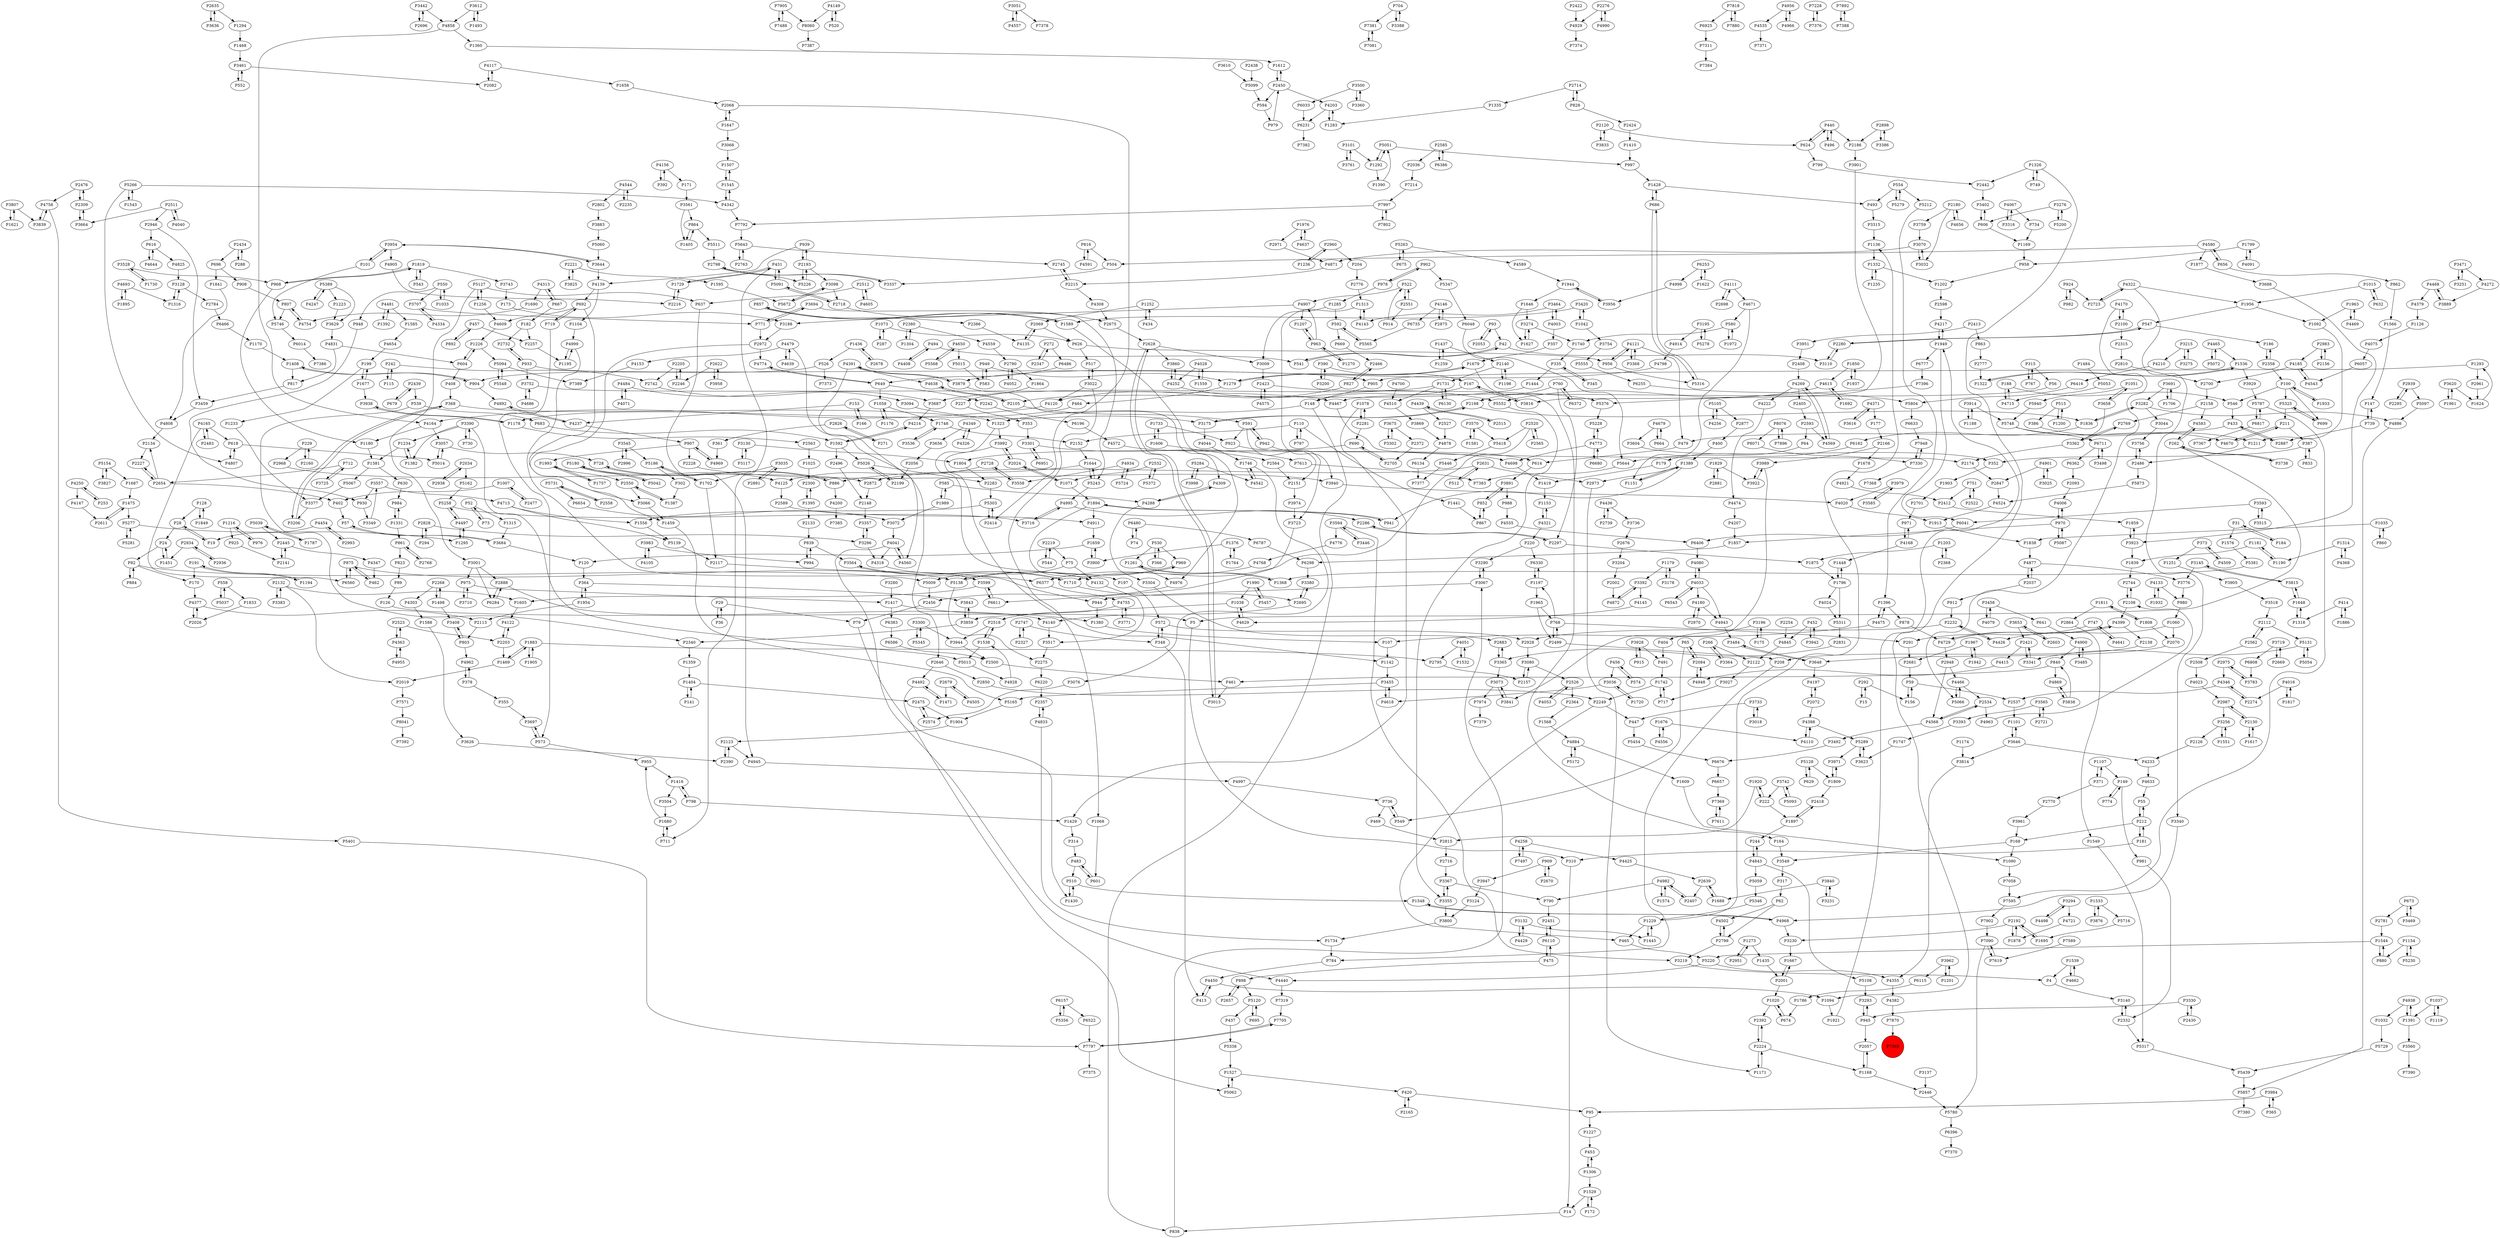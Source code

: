 digraph {
	P1428 -> P493
	P1498 -> P3408
	P807 -> P4754
	P2442 -> P3402
	P28 -> P19
	P4877 -> P2037
	P886 -> P4200
	P2072 -> P4197
	P2358 -> P100
	P1687 -> P1475
	P4962 -> P378
	P3761 -> P3101
	P1007 -> P2477
	P3196 -> P404
	P4143 -> P1313
	P3992 -> P2024
	P2961 -> P1624
	P1559 -> P4028
	P504 -> P3337
	P89 -> P126
	P4466 -> P5066
	P5568 -> P4650
	P3175 -> P2198
	P1007 -> P402
	P839 -> P994
	P4168 -> P971
	P1376 -> P1764
	P2523 -> P2203
	P4033 -> P4180
	P4197 -> P2072
	P2002 -> P4872
	P1252 -> P434
	P14 -> P838
	P768 -> P1197
	P4020 -> P1913
	P1436 -> P526
	P1469 -> P2019
	P2001 -> P1667
	P3974 -> P3723
	P2728 -> P4125
	P3648 -> P4197
	P7797 -> P7705
	P2166 -> P3989
	P4140 -> P3517
	P2130 -> P2987
	P5062 -> P1527
	P4568 -> P3492
	P4544 -> P2802
	P4321 -> P220
	P4222 -> P4474
	P2108 -> P4399
	P3302 -> P3675
	P1322 -> P1536
	P2057 -> P1168
	P1894 -> P197
	P2295 -> P2939
	P6115 -> P1786
	P335 -> P1444
	P2232 -> P2928
	P1993 -> P1757
	P7905 -> P7488
	P7797 -> P7375
	P3464 -> P4003
	P1731 -> P6130
	P2157 -> P3080
	P2280 -> P3110
	P420 -> P2165
	P2993 -> P4454
	P5087 -> P970
	P1404 -> P141
	P4700 -> P4510
	P4715 -> P188
	P3719 -> P2669
	P3754 -> P5555
	P4117 -> P1658
	P807 -> P5746
	P898 -> P2657
	P6298 -> P3380
	P3080 -> P2157
	P1877 -> P3688
	P2646 -> P2850
	P827 -> P2466
	P2551 -> P914
	P2939 -> P5097
	P2423 -> P5376
	P2888 -> P6284
	P3504 -> P1680
	P1042 -> P3754
	P1416 -> P3504
	P1605 -> P4122
	P4755 -> P3771
	P3594 -> P3446
	P618 -> P4807
	P1878 -> P2192
	P3274 -> P1627
	P4349 -> P4326
	P768 -> P2499
	P686 -> P5316
	P1710 -> P2695
	P4313 -> P1690
	P5131 -> P5054
	P4650 -> P5568
	P156 -> P59
	P912 -> P2232
	P979 -> P2450
	P1273 -> P1435
	P4997 -> P736
	P2631 -> P2973
	P3807 -> P3839
	P4052 -> P2790
	P4237 -> P907
	P4347 -> P462
	P3942 -> P452
	P5787 -> P6817
	P4575 -> P2423
	P1622 -> P6253
	P1864 -> P227
	P2698 -> P4111
	P1256 -> P4609
	P5716 -> P1695
	P1360 -> P1612
	P220 -> P3290
	P4798 -> P3879
	P390 -> P167
	P2934 -> P1451
	P857 -> P2386
	P149 -> P774
	P592 -> P669
	P2224 -> P1171
	P1058 -> P1748
	P2565 -> P2520
	P2946 -> P3459
	P2268 -> P1498
	P2340 -> P1359
	P2280 -> P547
	P2598 -> P4217
	P3442 -> P4858
	P2450 -> P594
	P4474 -> P4207
	P1259 -> P1437
	P4943 -> P3484
	P272 -> P6486
	P4524 -> P1913
	P3742 -> P5093
	P949 -> P583
	P4147 -> P2611
	P949 -> P1279
	P2739 -> P4436
	P2445 -> P2141
	P1316 -> P3128
	P3051 -> P4557
	P1335 -> P1283
	P3455 -> P5165
	P4363 -> P2523
	P2001 -> P1020
	P5072 -> P4465
	P3688 -> P3923
	P4492 -> P1471
	P3599 -> P6611
	P3251 -> P3471
	P574 -> P456
	P3101 -> P3761
	P1659 -> P3900
	P1748 -> P2152
	P3938 -> P1178
	P4773 -> P5228
	P573 -> P3697
	P541 -> P42
	P387 -> P833
	P3022 -> P1068
	P2551 -> P522
	P4170 -> P2100
	P1234 -> P1382
	P302 -> P1387
	P930 -> P3349
	P704 -> P7381
	P15 -> P292
	P3984 -> P365
	P3124 -> P3800
	P880 -> P1544
	P4016 -> P2274
	P2123 -> P2390
	P469 -> P2815
	P1417 -> P1380
	P4149 -> P520
	P4149 -> P8060
	P5066 -> P4466
	P3393 -> P1747
	P1627 -> P3274
	P6611 -> P3599
	P1382 -> P1234
	P6220 -> P2357
	P5059 -> P5346
	P924 -> P982
	P5552 -> P3355
	P768 -> P291
	P3459 -> P4808
	P1405 -> P864
	P522 -> P4907
	P771 -> P2972
	P1292 -> P1390
	P580 -> P1972
	P7081 -> P7381
	P2424 -> P1410
	P101 -> P5746
	P288 -> P2434
	P712 -> P3725
	P390 -> P3200
	P1576 -> P5381
	P2249 -> P465
	P7214 -> P7997
	P585 -> P4288
	P1107 -> P371
	P291 -> P2681
	P4388 -> P4110
	P3001 -> P6284
	P1168 -> P2057
	P1252 -> P2069
	P4755 -> P2518
	P2203 -> P1469
	P2113 -> P803
	P2380 -> P4559
	P669 -> P2466
	P3044 -> P3756
	P4200 -> P7385
	P110 -> P1441
	P5105 -> P4256
	P3001 -> P2888
	P5015 -> P583
	P2611 -> P1475
	P1178 -> P2563
	P1448 -> P1796
	P4185 -> P2700
	P82 -> P170
	P624 -> P440
	P1796 -> P1448
	P924 -> P2723
	P2747 -> P348
	P958 -> P1202
	P4572 -> P4698
	P5154 -> P3827
	P2105 -> P591
	P2888 -> P4140
	P366 -> P530
	P1533 -> P5716
	P7896 -> P8076
	P2875 -> P4146
	P153 -> P166
	P4436 -> P2739
	P4346 -> P2537
	P3710 -> P975
	P1261 -> P1368
	P4945 -> P4997
	P2777 -> P1322
	P1895 -> P4693
	P5094 -> P7389
	P909 -> P2670
	P2654 -> P2227
	P3035 -> P2891
	P3098 -> P2718
	P695 -> P5120
	P673 -> P3469
	P4892 -> P4237
	P335 -> P345
	P7997 -> P7792
	P266 -> P3364
	P1073 -> P287
	P3833 -> P2120
	P1667 -> P2001
	P3594 -> P4776
	P3471 -> P4272
	P616 -> P4825
	P79 -> P1430
	P5731 -> P2558
	P2215 -> P4308
	P6522 -> P7797
	P2422 -> P4929
	P7058 -> P7595
	P1154 -> P5230
	P2132 -> P2019
	P4774 -> P649
	P3771 -> P4755
	P3840 -> P3231
	P2034 -> P2938
	P2718 -> P2675
	P4871 -> P2215
	P2216 -> P1729
	P197 -> P572
	P1990 -> P1038
	P3256 -> P1551
	P573 -> P955
	P414 -> P1886
	P2972 -> P1459
	P4122 -> P2203
	P7818 -> P6925
	P4146 -> P2875
	P3694 -> P771
	P7997 -> P7802
	P95 -> P1227
	P690 -> P1804
	P3859 -> P2340
	P6383 -> P6586
	P4580 -> P1877
	P4391 -> P3879
	P1015 -> P632
	P2523 -> P4363
	P1949 -> P6777
	P2439 -> P679
	P1170 -> P1408
	P5220 -> P4440
	P1035 -> P860
	P3653 -> P2421
	P3137 -> P2446
	P2522 -> P751
	P3783 -> P2975
	P4877 -> P3776
	P3725 -> P712
	P892 -> P457
	P1595 -> P5672
	P2558 -> P5731
	P1677 -> P199
	P3752 -> P4467
	P2763 -> P5643
	P1176 -> P1058
	P968 -> P1180
	P402 -> P57
	P3420 -> P1589
	P1545 -> P4342
	P5172 -> P4884
	P1226 -> P604
	P314 -> P483
	P683 -> P1592
	P1408 -> P904
	P1368 -> P1261
	P1416 -> P798
	P4091 -> P1799
	P6480 -> P74
	P790 -> P2451
	P1313 -> P4143
	P3485 -> P4900
	P2744 -> P2108
	P1883 -> P1905
	P704 -> P3388
	P4165 -> P2483
	P3027 -> P717
	P526 -> P904
	P494 -> P4408
	P7396 -> P5376
	P1536 -> P1322
	P5266 -> P4807
	P2309 -> P2476
	P3743 -> P173
	P2205 -> P2742
	P5289 -> P3971
	P3838 -> P4869
	P3215 -> P4210
	P4326 -> P4349
	P3388 -> P704
	P5200 -> P3276
	P970 -> P4006
	P546 -> P433
	P2174 -> P2847
	P878 -> P4729
	P211 -> P387
	P4929 -> P7374
	P4170 -> P5066
	P692 -> P719
	P686 -> P1428
	P1624 -> P1293
	P948 -> P930
	P1285 -> P3009
	P4003 -> P357
	P6711 -> P3498
	P167 -> P3816
	P1313 -> P3940
	P3827 -> P5154
	P1538 -> P5013
	P1169 -> P958
	P4322 -> P1956
	P220 -> P6330
	P5565 -> P592
	P62 -> P4502
	P1408 -> P817
	P5165 -> P1904
	P6925 -> P7311
	P1731 -> P4510
	P591 -> P942
	P4468 -> P3889
	P2550 -> P3066
	P2716 -> P3367
	P3330 -> P945
	P4679 -> P3604
	P1592 -> P5026
	P491 -> P1742
	P5401 -> P7797
	P6157 -> P5356
	P24 -> P1451
	P1799 -> P4091
	P5093 -> P3742
	P3561 -> P864
	P2414 -> P5303
	P4721 -> P1878
	P4023 -> P2987
	P5180 -> P4125
	P3368 -> P4121
	P1976 -> P4637
	P1648 -> P3815
	P3057 -> P728
	P4051 -> P2795
	P2520 -> P1710
	P3989 -> P3841
	P3500 -> P3360
	P4121 -> P3368
	P4121 -> P956
	P1954 -> P364
	P5729 -> P5439
	P6480 -> P6787
	P2439 -> P539
	P988 -> P4555
	P1331 -> P984
	P2883 -> P3365
	P73 -> P52
	P5091 -> P431
	P3392 -> P4145
	P3128 -> P2784
	P4006 -> P970
	P3383 -> P2132
	P2407 -> P4982
	P550 -> P3707
	P7611 -> P7369
	P3196 -> P175
	P272 -> P2347
	P3623 -> P5289
	P852 -> P867
	P3280 -> P1417
	P1179 -> P3178
	P1273 -> P2951
	P1606 -> P1733
	P31 -> P184
	P3009 -> P2423
	P3296 -> P3357
	P1903 -> P2701
	P2037 -> P4877
	P182 -> P2732
	P2180 -> P3759
	P3446 -> P3594
	P1417 -> P6383
	P1035 -> P1838
	P558 -> P1833
	P4901 -> P3025
	P5454 -> P6676
	P42 -> P541
	P6377 -> P4755
	P1037 -> P1391
	P4346 -> P2274
	P1306 -> P453
	P2126 -> P4233
	P1897 -> P2418
	P4497 -> P5258
	P3565 -> P3393
	P2140 -> P1731
	P624 -> P799
	P3646 -> P1101
	P1507 -> P1545
	P6560 -> P875
	P4670 -> P211
	P4439 -> P2515
	P2675 -> P2628
	P3364 -> P266
	P2165 -> P420
	P2315 -> P2810
	P262 -> P3738
	P1730 -> P3528
	P1581 -> P3570
	P1920 -> P222
	P2872 -> P2148
	P4252 -> P5552
	P6057 -> P4543
	P4956 -> P4535
	P861 -> P823
	P4969 -> P907
	P4467 -> P2174
	P6396 -> P7370
	P6196 -> P4572
	P3073 -> P7974
	P433 -> P479
	P2971 -> P4871
	P2728 -> P3558
	P1256 -> P5127
	P3905 -> P3518
	P816 -> P4591
	P1965 -> P768
	P368 -> P1323
	P5303 -> P1556
	P7905 -> P8060
	P2802 -> P3883
	P2696 -> P3442
	P6253 -> P1622
	P6680 -> P4773
	P2300 -> P1395
	P1702 -> P5186
	P355 -> P3697
	P1731 -> P3687
	P3130 -> P1804
	P1819 -> P3743
	P7902 -> P7090
	P3365 -> P3073
	P7228 -> P7376
	P2327 -> P2747
	P939 -> P2193
	P242 -> P2742
	P816 -> P504
	P3117 -> P3130
	P5042 -> P5180
	P2450 -> P4203
	P4776 -> P4768
	P1747 -> P3623
	P616 -> P4644
	P3067 -> P944
	P3282 -> P1836
	P2603 -> P3653
	P4105 -> P3983
	P2192 -> P3230
	P2654 -> P2134
	P2718 -> P5091
	P3954 -> P101
	P2973 -> P1171
	P5284 -> P4542
	P6372 -> P760
	P2297 -> P1875
	P4825 -> P3128
	P4391 -> P4638
	P4999 -> P1195
	P3658 -> P3362
	P3716 -> P4995
	P3900 -> P1659
	P2134 -> P2227
	P3719 -> P6808
	P2799 -> P4502
	P530 -> P366
	P2512 -> P4605
	P4481 -> P1392
	P292 -> P15
	P547 -> P186
	P3461 -> P552
	P1092 -> P1211
	P6777 -> P7396
	P4968 -> P3230
	P1746 -> P4542
	P3646 -> P4233
	P799 -> P2442
	P1179 -> P3392
	P1216 -> P976
	P184 -> P31
	P128 -> P28
	P656 -> P862
	P3036 -> P1720
	P1829 -> P2881
	P1389 -> P1151
	P4203 -> P6231
	P3616 -> P4371
	P4041 -> P4560
	P1692 -> P4615
	P1678 -> P4921
	P626 -> P517
	P2705 -> P690
	P1894 -> P941
	P4833 -> P1734
	P1961 -> P3620
	P739 -> P147
	P42 -> P3110
	P1235 -> P1332
	P4583 -> P262
	P440 -> P496
	P4125 -> P2589
	P1437 -> P2140
	P3051 -> P7378
	P554 -> P493
	P2423 -> P4575
	P6817 -> P7367
	P3951 -> P2408
	P4041 -> P4440
	P719 -> P573
	P4556 -> P1676
	P6255 -> P5804
	P4120 -> P4164
	P5258 -> P4497
	P3545 -> P2996
	P1658 -> P2068
	P465 -> P5220
	P1606 -> P2564
	P1295 -> P4497
	P65 -> P549
	P3691 -> P1706
	P4773 -> P6680
	P4033 -> P4943
	P1956 -> P1092
	P862 -> P1566
	P378 -> P4962
	P461 -> P3013
	P364 -> P3843
	P3947 -> P3124
	P431 -> P711
	P5748 -> P6711
	P7330 -> P7948
	P74 -> P6480
	P3094 -> P3175
	P923 -> P614
	P2563 -> P1025
	P1956 -> P547
	P728 -> P886
	P4633 -> P55
	P4484 -> P4071
	P2628 -> P3860
	P1680 -> P711
	P2635 -> P3636
	P2224 -> P2392
	P4544 -> P2235
	P191 -> P1194
	P75 -> P5009
	P5051 -> P997
	P1548 -> P4968
	P4559 -> P2790
	P2631 -> P512
	P52 -> P73
	P3110 -> P2280
	P3684 -> P120
	P1786 -> P674
	P2798 -> P3337
	P1920 -> P2815
	P3961 -> P168
	P1468 -> P3461
	P1261 -> P4976
	P413 -> P4450
	P4203 -> P1283
	P3646 -> P3814
	P365 -> P3984
	P5511 -> P2798
	P4938 -> P1032
	P2180 -> P4656
	P4342 -> P7792
	P1875 -> P1796
	P3979 -> P3585
	P736 -> P549
	P3175 -> P4044
	P2486 -> P5873
	P4075 -> P6057
	P4637 -> P1976
	P452 -> P3942
	P734 -> P1169
	P4713 -> P1556
	P1498 -> P2268
	P4568 -> P2534
	P5317 -> P5439
	P244 -> P4843
	P2158 -> P4583
	P2593 -> P64
	P4934 -> P3558
	P583 -> P949
	P3891 -> P988
	P2776 -> P1313
	P1060 -> P4426
	P760 -> P2297
	P1435 -> P2001
	P2574 -> P2475
	P4269 -> P4222
	P4639 -> P4479
	P3839 -> P4758
	P774 -> P149
	P5091 -> P2718
	P515 -> P1200
	P5228 -> P4773
	P907 -> P4969
	P904 -> P4892
	P5243 -> P4995
	P1171 -> P2224
	P2898 -> P3386
	P2140 -> P1198
	P2622 -> P3958
	P4557 -> P3051
	P4591 -> P816
	P3274 -> P1740
	P5281 -> P5277
	P1430 -> P510
	P1032 -> P5729
	P4033 -> P4080
	P1734 -> P784
	P4469 -> P1963
	P2193 -> P3098
	P315 -> P56
	P5105 -> P2877
	P171 -> P3561
	P1037 -> P1119
	P3983 -> P994
	P2701 -> P971
	P4858 -> P4164
	P186 -> P2358
	P3707 -> P4334
	P1304 -> P2380
	P1107 -> P149
	P6162 -> P5644
	P1285 -> P592
	P2593 -> P4569
	P2511 -> P2946
	P5277 -> P5281
	P2072 -> P4388
	P550 -> P948
	P5724 -> P4934
	P4609 -> P1226
	P2483 -> P4165
	P1445 -> P1229
	P2635 -> P1294
	P2589 -> P4911
	P981 -> P2332
	P1539 -> P4
	P1197 -> P1965
	P3940 -> P4020
	P1236 -> P2960
	P4067 -> P3316
	P942 -> P591
	P4258 -> P4425
	P550 -> P1033
	P976 -> P1216
	P4955 -> P4363
	P147 -> P739
	P1202 -> P2598
	P1679 -> P1279
	P1294 -> P1468
	P3752 -> P4686
	P4040 -> P2511
	P3032 -> P3070
	P3367 -> P3355
	P543 -> P1819
	P6654 -> P3072
	P2828 -> P294
	P2714 -> P828
	P164 -> P3549
	P5097 -> P4886
	P4758 -> P5401
	P1729 -> P431
	P2987 -> P3256
	P4165 -> P6560
	P3018 -> P3733
	P1180 -> P1381
	P994 -> P839
	P5108 -> P3293
	P3694 -> P5243
	P2421 -> P3341
	P93 -> P42
	P1894 -> P4911
	P400 -> P1389
	P1020 -> P2392
	P1437 -> P1259
	P3984 -> P95
	P100 -> P1933
	P5230 -> P1154
	P2987 -> P2130
	P3914 -> P5748
	P3815 -> P1648
	P2268 -> P4303
	P1292 -> P5051
	P7818 -> P7880
	P2386 -> P4135
	P7497 -> P4258
	P1469 -> P1883
	P2500 -> P461
	P626 -> P956
	P817 -> P3459
	P3653 -> P2603
	P7948 -> P7330
	P100 -> P5325
	P2372 -> P2705
	P1989 -> P3072
	P2132 -> P1605
	P1326 -> P749
	P4247 -> P5389
	P2105 -> P4638
	P4928 -> P1538
	P1538 -> P2518
	P6253 -> P4998
	P3195 -> P4914
	P3066 -> P1459
	P2193 -> P939
	P2224 -> P1168
	P1648 -> P1318
	P3128 -> P1316
	P522 -> P2551
	P1451 -> P24
	P3215 -> P3275
	P1283 -> P4203
	P6466 -> P1170
	P1126 -> P4075
	P4041 -> P4318
	P4111 -> P2698
	P2019 -> P7571
	P3073 -> P3841
	P2562 -> P2112
	P5026 -> P2283
	P3458 -> P4079
	P3290 -> P3067
	P2960 -> P1236
	P1293 -> P905
	P2198 -> P3175
	P2192 -> P1695
	P1441 -> P867
	P315 -> P767
	P153 -> P4237
	P1104 -> P4999
	P978 -> P902
	P1181 -> P1190
	P2476 -> P4758
	P3362 -> P2174
	P294 -> P2828
	P2405 -> P2593
	P4938 -> P1391
	P2024 -> P1071
	P1033 -> P550
	P2228 -> P3940
	P3956 -> P1944
	P4905 -> P2216
	P3025 -> P4901
	P3962 -> P6115
	P2082 -> P4117
	P3687 -> P4214
	P2970 -> P4180
	P5051 -> P1292
	P1201 -> P3962
	P4028 -> P4252
	P110 -> P2152
	P939 -> P4139
	P7330 -> P7368
	P1592 -> P2496
	P1323 -> P4132
	P945 -> P3293
	P494 -> P541
	P1592 -> P4214
	P3825 -> P2221
	P4479 -> P4153
	P3057 -> P5014
	P5120 -> P695
	P6586 -> P2500
	P8041 -> P7392
	P898 -> P5120
	P4886 -> P5857
	P2781 -> P1544
	P5804 -> P6633
	P3570 -> P5418
	P7589 -> P7619
	P3098 -> P5672
	P287 -> P1073
	P3859 -> P3843
	P2390 -> P2123
	P2768 -> P861
	P3518 -> P2112
	P3219 -> P4
	P1585 -> P4654
	P222 -> P1897
	P2679 -> P1471
	P4808 -> P2134
	P1811 -> P1808
	P4907 -> P3188
	P3675 -> P2372
	P2100 -> P2315
	P1690 -> P4754
	P2670 -> P909
	P2723 -> P4322
	P5389 -> P3629
	P2242 -> P6196
	P5014 -> P3057
	P4269 -> P2405
	P5099 -> P594
	P614 -> P3891
	P5139 -> P2117
	P3068 -> P1507
	P749 -> P1326
	P6130 -> P1731
	P2678 -> P1436
	P592 -> P5565
	P970 -> P1857
	P3132 -> P1445
	P1796 -> P5311
	P3565 -> P2721
	P8076 -> P8071
	P3296 -> P4318
	P262 -> P4583
	P2024 -> P3992
	P4111 -> P4671
	P4510 -> P3869
	P699 -> P5325
	P2068 -> P1647
	P803 -> P3408
	P404 -> P491
	P4569 -> P4269
	P630 -> P984
	P222 -> P1920
	P4210 -> P6416
	P1404 -> P2475
	P2996 -> P3545
	P4901 -> P2847
	P120 -> P364
	P3733 -> P447
	P6711 -> P6362
	P4884 -> P5172
	P4982 -> P790
	P2695 -> P4140
	P606 -> P1169
	P3843 -> P3859
	P2960 -> P204
	P2518 -> P3944
	P1944 -> P3956
	P6041 -> P6406
	P3357 -> P3296
	P212 -> P55
	P4843 -> P5108
	P1829 -> P3922
	P4479 -> P4639
	P673 -> P2781
	P4003 -> P3464
	P2520 -> P2565
	P115 -> P242
	P2357 -> P4833
	P3517 -> P2275
	P5555 -> P6255
	P2518 -> P1538
	P56 -> P4467
	P3315 -> P1136
	P3492 -> P6676
	P1543 -> P5266
	P166 -> P153
	P1967 -> P2681
	P1181 -> P1839
	P2639 -> P2407
	P606 -> P3402
	P4968 -> P1548
	P4156 -> P171
	P679 -> P2439
	P3390 -> P1382
	P4729 -> P2948
	P2795 -> P2157
	P4233 -> P4633
	P2550 -> P1387
	P2276 -> P4990
	P3390 -> P5013
	P310 -> P14
	P747 -> P4641
	P204 -> P2776
	P2186 -> P3901
	P1972 -> P580
	P5446 -> P7377
	P5857 -> P7380
	P717 -> P1742
	P3067 -> P3290
	P1532 -> P4051
	P4146 -> P6735
	P4956 -> P4966
	P969 -> P5138
	P2508 -> P4023
	P852 -> P3891
	P211 -> P4670
	P4168 -> P1448
	P5672 -> P3098
	P5940 -> P5748
	P4914 -> P4798
	P75 -> P4132
	P1190 -> P1181
	P5873 -> P4524
	P1211 -> P2486
	P4133 -> P1932
	P1921 -> P1949
	P2850 -> P2249
	P181 -> P310
	P168 -> P3549
	P3188 -> P2972
	P1315 -> P3684
	P530 -> P969
	P2219 -> P544
	P667 -> P182
	P760 -> P2198
	P2276 -> P4929
	P6110 -> P475
	P2108 -> P2744
	P902 -> P5347
	P3664 -> P2309
	P1203 -> P2368
	P3282 -> P3044
	P172 -> P1529
	P2249 -> P447
	P554 -> P5279
	P6157 -> P6522
	P3195 -> P5278
	P4481 -> P1585
	P4408 -> P494
	P1646 -> P3274
	P604 -> P1226
	P357 -> P1679
	P4502 -> P2799
	P3691 -> P3282
	P3620 -> P1624
	P3838 -> P840
	P618 -> P5014
	P840 -> P461
	P515 -> P386
	P2534 -> P4568
	P1574 -> P4982
	P4053 -> P2526
	P1804 -> P2283
	P1234 -> P1381
	P1746 -> P3076
	P2534 -> P4963
	P6110 -> P2451
	P7892 -> P7388
	P2084 -> P65
	P4729 -> P4399
	P52 -> P1315
	P5154 -> P1687
	P5289 -> P3623
	P2130 -> P1617
	P364 -> P1954
	P2254 -> P4845
	P6330 -> P1197
	P2679 -> P4505
	P3362 -> P2769
	P253 -> P4250
	P3883 -> P5060
	P2056 -> P2199
	P2227 -> P2654
	P440 -> P2186
	P3891 -> P852
	P408 -> P368
	P4535 -> P7371
	P1937 -> P1850
	P3282 -> P4886
	P2446 -> P5780
	P199 -> P1677
	P1251 -> P3905
	P3564 -> P1710
	P875 -> P462
	P2221 -> P1595
	P4121 -> P479
	P5094 -> P5548
	P1551 -> P3256
	P3022 -> P4120
	P8071 -> P7330
	P1963 -> P4469
	P5060 -> P3644
	P414 -> P1318
	P1153 -> P4321
	P483 -> P601
	P4995 -> P3716
	P4117 -> P2082
	P2123 -> P4945
	P4845 -> P2122
	P126 -> P5
	P1174 -> P3814
	P1612 -> P2450
	P2120 -> P624
	P4256 -> P5105
	P2198 -> P1836
	P1020 -> P674
	P5243 -> P1644
	P914 -> P522
	P547 -> P2280
	P4436 -> P3736
	P179 -> P1419
	P984 -> P1331
	P3958 -> P2622
	P2881 -> P1829
	P4214 -> P1592
	P1227 -> P453
	P1071 -> P1894
	P1216 -> P925
	P4650 -> P5015
	P915 -> P3928
	P5418 -> P5446
	P2026 -> P4377
	P907 -> P1993
	P3594 -> P3219
	P59 -> P2537
	P860 -> P1035
	P371 -> P2770
	P5026 -> P2199
	P784 -> P4450
	P1904 -> P2123
	P496 -> P440
	P1306 -> P1529
	P1544 -> P880
	P649 -> P2242
	P5303 -> P2414
	P975 -> P1417
	P909 -> P3947
	P3341 -> P2421
	P823 -> P89
	P3013 -> P2628
	P4644 -> P616
	P101 -> P3954
	P5278 -> P3195
	P453 -> P1306
	P1154 -> P880
	P1396 -> P4475
	P2274 -> P4346
	P2445 -> P4347
	P857 -> P1589
	P2975 -> P4346
	P5644 -> P7383
	P3889 -> P4468
	P4768 -> P6377
	P3377 -> P3206
	P4139 -> P692
	P1527 -> P5062
	P7595 -> P7902
	P4145 -> P4629
	P4638 -> P2105
	P82 -> P884
	P1419 -> P1153
	P1740 -> P335
	P6048 -> P5644
	P2486 -> P3756
	P1811 -> P2864
	P5372 -> P2532
	P3929 -> P5787
	P7090 -> P7619
	P1849 -> P128
	P2364 -> P1568
	P2408 -> P4269
	P4454 -> P2993
	P1644 -> P886
	P4165 -> P618
	P3528 -> P1730
	P2122 -> P3027
	P649 -> P1058
	P3515 -> P3593
	P2380 -> P1304
	P4831 -> P817
	P5316 -> P686
	P4024 -> P5311
	P4693 -> P1895
	P1676 -> P4110
	P4963 -> P2108
	P3355 -> P3367
	P2466 -> P827
	P4371 -> P177
	P1609 -> P1090
	P798 -> P1416
	P1195 -> P4999
	P1527 -> P420
	P902 -> P978
	P1090 -> P7058
	P2412 -> P1859
	P1680 -> P955
	P2156 -> P2983
	P3869 -> P4878
	P1932 -> P4133
	P667 -> P4313
	P1025 -> P2300
	P3256 -> P2126
	P4080 -> P4033
	P6735 -> P5565
	P4313 -> P667
	P1178 -> P3938
	P5186 -> P302
	P7369 -> P7611
	P3200 -> P390
	P5787 -> P7595
	P4399 -> P2138
	P2810 -> P2700
	P1886 -> P414
	P456 -> P574
	P3536 -> P1748
	P3330 -> P2430
	P1566 -> P147
	P2297 -> P2286
	P6386 -> P2585
	P440 -> P624
	P1293 -> P2961
	P7376 -> P7228
	P730 -> P3390
	P1136 -> P1332
	P963 -> P4907
	P177 -> P2166
	P3612 -> P1493
	P475 -> P898
	P692 -> P4609
	P5389 -> P1223
	P1078 -> P1429
	P4758 -> P3839
	P956 -> P5316
	P4679 -> P664
	P2421 -> P4415
	P8060 -> P7387
	P4342 -> P1545
	P4318 -> P3599
	P2511 -> P3664
	P3684 -> P57
	P371 -> P1107
	P4990 -> P2276
	P1436 -> P2678
	P4872 -> P3392
	P4207 -> P1857
	P2714 -> P1335
	P2215 -> P2745
	P348 -> P572
	P59 -> P156
	P2826 -> P361
	P3076 -> P2574
	P1207 -> P963
	P475 -> P6110
	P2631 -> P2872
	P3979 -> P4020
	P3604 -> P352
	P2877 -> P400
	P3815 -> P3145
	P3498 -> P6711
	P1954 -> P2113
	P3944 -> P2500
	P457 -> P892
	P4322 -> P3340
	P2646 -> P4492
	P4272 -> P3889
	P5277 -> P1295
	P3928 -> P491
	P1395 -> P2133
	P4288 -> P3304
	P4686 -> P3752
	P760 -> P6372
	P1060 -> P2070
	P457 -> P2257
	P2100 -> P4170
	P3145 -> P3776
	P4878 -> P6134
	P1742 -> P717
	P1051 -> P5940
	P348 -> P413
	P1318 -> P1648
	P1229 -> P1445
	P7870 -> P7365
	P5780 -> P6396
	P2669 -> P3719
	P1729 -> P2216
	P3558 -> P2728
	P188 -> P546
	P3365 -> P2883
	P4258 -> P7497
	P3080 -> P2526
	P4454 -> P19
	P1799 -> P958
	P4164 -> P1180
	P3971 -> P1809
	P1710 -> P3564
	P3392 -> P4872
	P1617 -> P2130
	P4 -> P3140
	P1993 -> P2550
	P1038 -> P4629
	P2281 -> P1078
	P5131 -> P3341
	P2983 -> P4185
	P6543 -> P4033
	P29 -> P79
	P1556 -> P5139
	P1381 -> P630
	P7319 -> P7705
	P3204 -> P2002
	P3275 -> P3215
	P3035 -> P1702
	P3230 -> P1667
	P5279 -> P554
	P149 -> P981
	P2203 -> P4122
	P188 -> P4715
	P1787 -> P5039
	P905 -> P148
	P1359 -> P1404
	P4377 -> P2113
	P2148 -> P3357
	P5138 -> P2275
	P1859 -> P3923
	P933 -> P2732
	P8076 -> P7896
	P4900 -> P840
	P4998 -> P3956
	P2887 -> P433
	P1326 -> P1094
	P1094 -> P1921
	P530 -> P1261
	P6817 -> P5787
	P368 -> P3206
	P373 -> P1251
	P2676 -> P3204
	P3557 -> P4713
	P554 -> P5212
	P2392 -> P2224
	P6406 -> P4080
	P2742 -> P3687
	P4589 -> P1944
	P5053 -> P4715
	P1390 -> P5051
	P945 -> P2057
	P4382 -> P7870
	P1942 -> P1967
	P4921 -> P2412
	P1695 -> P2192
	P6633 -> P7948
	P4016 -> P1817
	P4629 -> P1038
	P1809 -> P2418
	P2951 -> P1273
	P3294 -> P4721
	P199 -> P1233
	P3733 -> P3018
	P3807 -> P1621
	P5338 -> P1527
	P2496 -> P2148
	P2151 -> P3974
	P2537 -> P1101
	P944 -> P1380
	P6676 -> P6657
	P978 -> P1285
	P4250 -> P4147
	P1197 -> P6330
	P3675 -> P3302
	P3636 -> P2635
	P4071 -> P4484
	P1475 -> P2611
	P2221 -> P3825
	P3922 -> P3989
	P2084 -> P4948
	P2831 -> P3365
	P3658 -> P1051
	P3471 -> P3251
	P2117 -> P6377
	P3300 -> P5345
	P2948 -> P4466
	P2180 -> P3032
	P544 -> P2219
	P3742 -> P222
	P4907 -> P1207
	P5263 -> P4589
	P1194 -> P191
	P1589 -> P4976
	P5746 -> P6014
	P2132 -> P3383
	P1949 -> P6041
	P3561 -> P1405
	P3072 -> P4041
	P751 -> P2522
	P464 -> P1178
	P2138 -> P208
	P2983 -> P2156
	P19 -> P28
	P4948 -> P2084
	P2972 -> P4774
	P2499 -> P208
	P433 -> P2887
	P6808 -> P3783
	P170 -> P4377
	P7802 -> P7997
	P3402 -> P606
	P3901 -> P3816
	P1808 -> P2070
	P7571 -> P8041
	P1380 -> P107
	P1976 -> P2971
	P3276 -> P606
	P2476 -> P2309
	P690 -> P2705
	P747 -> P291
	P4466 -> P2534
	P1679 -> P164
	P1545 -> P1507
	P1314 -> P4368
	P3367 -> P790
	P833 -> P387
	P1323 -> P3992
	P1270 -> P963
	P4671 -> P1151
	P373 -> P4509
	P1391 -> P4938
	P4662 -> P1539
	P2430 -> P3330
	P5263 -> P675
	P2112 -> P2562
	P1392 -> P4481
	P4505 -> P2679
	P4133 -> P980
	P2526 -> P2364
	P4309 -> P4288
	P3380 -> P2695
	P4560 -> P4041
	P1819 -> P543
	P1588 -> P3626
	P173 -> P3188
	P1071 -> P2024
	P2564 -> P2151
	P3876 -> P1533
	P3989 -> P3922
	P3140 -> P2332
	P3629 -> P4831
	P483 -> P510
	P4843 -> P5059
	P4180 -> P2970
	P968 -> P1819
	P5356 -> P6157
	P2070 -> P3648
	P7792 -> P5643
	P7488 -> P7905
	P479 -> P614
	P6657 -> P7369
	P4250 -> P253
	P3355 -> P3800
	P3484 -> P3648
	P803 -> P4962
	P2790 -> P1864
	P345 -> P335
	P1539 -> P4662
	P2347 -> P272
	P2275 -> P6220
	P3626 -> P2390
	P4450 -> P1094
	P1990 -> P5457
	P1702 -> P2117
	P4363 -> P4955
	P2790 -> P4052
	P980 -> P1060
	P5643 -> P2763
	P3455 -> P4618
	P4807 -> P618
	P4051 -> P1532
	P2654 -> P402
	P2770 -> P3961
	P3759 -> P3070
	P637 -> P4945
	P4618 -> P3455
	P431 -> P5091
	P517 -> P3022
	P572 -> P2928
	P1389 -> P941
	P2585 -> P2036
	P1038 -> P3859
	P2160 -> P229
	P1389 -> P2973
	P3656 -> P2056
	P2257 -> P1195
	P4656 -> P2180
	P1078 -> P2281
	P875 -> P5138
	P1529 -> P14
	P4475 -> P1396
	P55 -> P212
	P1621 -> P3807
	P3549 -> P317
	P3316 -> P4067
	P3840 -> P1688
	P93 -> P2053
	P378 -> P355
	P1568 -> P4884
	P632 -> P1015
	P2732 -> P933
	P456 -> P3036
	P1841 -> P4808
	P3860 -> P4252
	P7705 -> P7797
	P4615 -> P5552
	P591 -> P923
	P2036 -> P7214
	P2451 -> P6110
	P3294 -> P4498
	P5325 -> P699
	P1850 -> P4615
	P2037 -> P912
	P982 -> P924
	P5127 -> P637
	P4654 -> P199
	P31 -> P1576
	P864 -> P5511
	P4033 -> P6543
	P580 -> P1740
	P907 -> P2228
	P181 -> P212
	P167 -> P148
	P3442 -> P2696
	P4426 -> P2232
	P828 -> P2424
	P2828 -> P3296
	P971 -> P4168
	P242 -> P115
	P4399 -> P4729
	P2141 -> P2445
	P2747 -> P2327
	P4425 -> P2639
	P5548 -> P5094
	P227 -> P353
	P1279 -> P1679
	P3814 -> P4355
	P4492 -> P5062
	P4773 -> P4698
	P2700 -> P2158
	P4999 -> P944
	P5128 -> P1809
	P7974 -> P7379
	P191 -> P170
	P4349 -> P3656
	P5376 -> P5228
	P3206 -> P368
	P2477 -> P1007
	P696 -> P908
	P970 -> P5087
	P1647 -> P3068
	P601 -> P483
	P1119 -> P1037
	P5039 -> P1787
	P493 -> P3315
	P5643 -> P2745
	P558 -> P5037
	P4237 -> P4892
	P1151 -> P1389
	P2928 -> P3080
	P1475 -> P5277
	P1200 -> P515
	P2695 -> P3380
	P1410 -> P997
	P2934 -> P2936
	P3879 -> P4309
	P4371 -> P3616
	P2219 -> P75
	P353 -> P3301
	P3776 -> P980
	P712 -> P2654
	P229 -> P2968
	P3276 -> P5200
	P110 -> P797
	P2681 -> P59
	P6951 -> P3301
	P3620 -> P1961
	P827 -> P4120
	P696 -> P1841
	P5748 -> P4670
	P5266 -> P1543
	P3914 -> P1188
	P4217 -> P1949
	P1493 -> P3612
	P5120 -> P437
	P431 -> P1729
	P5258 -> P3716
	P1897 -> P244
	P2499 -> P768
	P2532 -> P5372
	P128 -> P1849
	P262 -> P5
	P1706 -> P3691
	P1188 -> P3914
	P875 -> P6560
	P6787 -> P6298
	P6362 -> P2093
	P3723 -> P6611
	P2456 -> P79
	P3644 -> P3954
	P3738 -> P262
	P1808 -> P1811
	P5162 -> P5258
	P1742 -> P2249
	P6284 -> P2888
	P3500 -> P6033
	P2511 -> P4040
	P6033 -> P6231
	P62 -> P2799
	P3923 -> P1859
	P867 -> P852
	P863 -> P2777
	P955 -> P1416
	P736 -> P469
	P168 -> P1090
	P2864 -> P1549
	P5180 -> P5042
	P4269 -> P4569
	P4475 -> P107
	P975 -> P3710
	P2968 -> P2872
	P5311 -> P2831
	P1883 -> P1469
	P3130 -> P3117
	P1042 -> P3420
	P3557 -> P930
	P4465 -> P1536
	P1757 -> P1993
	P437 -> P5338
	P1644 -> P5243
	P5039 -> P2445
	P5226 -> P2193
	P1764 -> P1376
	P352 -> P1903
	P4641 -> P747
	P4698 -> P1419
	P2826 -> P271
	P3337 -> P2798
	P2799 -> P3219
	P1331 -> P861
	P4833 -> P2357
	P3458 -> P641
	P1332 -> P1235
	P4439 -> P2527
	P5266 -> P4342
	P148 -> P838
	P6416 -> P5804
	P4079 -> P3458
	P36 -> P29
	P3593 -> P6041
	P1836 -> P3282
	P6014 -> P7386
	P4995 -> P2286
	P3998 -> P5284
	P1905 -> P1883
	P1963 -> P1092
	P64 -> P179
	P767 -> P315
	P1944 -> P1646
	P884 -> P82
	P2948 -> P4568
	P4497 -> P1295
	P1381 -> P5067
	P3464 -> P4143
	P1223 -> P3629
	P4498 -> P3294
	P3962 -> P1201
	P1933 -> P100
	P3800 -> P1734
	P1733 -> P923
	P7613 -> P7383
	P2205 -> P2246
	P5 -> P310
	P5067 -> P3377
	P3420 -> P1042
	P4831 -> P604
	P549 -> P736
	P4843 -> P244
	P3697 -> P573
	P2069 -> P626
	P4164 -> P3057
	P2946 -> P616
	P4377 -> P2026
	P4858 -> P1360
	P649 -> P4774
	P2622 -> P2246
	P4388 -> P5289
	P3593 -> P3515
	P3585 -> P3979
	P1332 -> P1202
	P1326 -> P2442
	P2898 -> P2186
	P5284 -> P3998
	P2192 -> P1878
	P7090 -> P5780
	P271 -> P2826
	P1688 -> P2639
	P4110 -> P4388
	P2120 -> P3833
	P1817 -> P4016
	P1428 -> P686
	P7311 -> P7384
	P5037 -> P558
	P3036 -> P4618
	P840 -> P4869
	P4185 -> P4543
	P4605 -> P2512
	P1733 -> P1606
	P2413 -> P3951
	P1659 -> P120
	P3293 -> P945
	P229 -> P2160
	P1965 -> P2499
	P4139 -> P1104
	P2936 -> P2934
	P4391 -> P4560
	P798 -> P1429
	P4303 -> P1588
	P2358 -> P186
	P452 -> P4845
	P4028 -> P1559
	P797 -> P110
	P57 -> P3684
	P3992 -> P1142
	P2332 -> P3140
	P1589 -> P857
	P3599 -> P1605
	P3612 -> P4858
	P771 -> P3694
	P1833 -> P2026
	P392 -> P4156
	P526 -> P7373
	P2246 -> P2205
	P4135 -> P2069
	P1529 -> P172
	P1484 -> P5053
	P5325 -> P211
	P1459 -> P5165
	P1536 -> P3929
	P462 -> P875
	P839 -> P3564
	P6486 -> P649
	P1819 -> P968
	P1396 -> P878
	P2562 -> P2508
	P4869 -> P3838
	P3132 -> P4429
	P2527 -> P4878
	P4288 -> P4309
	P1226 -> P5094
	P3386 -> P2898
	P2520 -> P5418
	P2438 -> P5099
	P100 -> P699
	P2532 -> P1071
	P552 -> P3461
	P2585 -> P6386
	P512 -> P2631
	P3816 -> P167
	P997 -> P1428
	P5127 -> P3001
	P861 -> P2768
	P107 -> P1142
	P2283 -> P5303
	P420 -> P95
	P572 -> P348
	P3954 -> P3644
	P1142 -> P3455
	P1857 -> P6298
	P82 -> P5009
	P208 -> P784
	P4543 -> P4185
	P3001 -> P975
	P3736 -> P2676
	P2526 -> P4053
	P3408 -> P803
	P3390 -> P730
	P1058 -> P1176
	P2450 -> P1612
	P1314 -> P1190
	P3340 -> P4968
	P4934 -> P5724
	P3879 -> P4391
	P838 -> P3067
	P292 -> P156
	P4153 -> P7389
	P963 -> P1207
	P4429 -> P3132
	P4180 -> P4943
	P520 -> P4149
	P5347 -> P6048
	P4132 -> P3517
	P5220 -> P4355
	P2199 -> P5026
	P3469 -> P673
	P4713 -> P5139
	P4479 -> P2646
	P3841 -> P3073
	P5346 -> P1229
	P510 -> P1548
	P100 -> P546
	P4334 -> P3707
	P1838 -> P4877
	P386 -> P1211
	P4976 -> P2456
	P3545 -> P5186
	P65 -> P2084
	P2434 -> P696
	P3360 -> P3500
	P2939 -> P2295
	P2053 -> P93
	P4509 -> P373
	P4542 -> P1746
	P4415 -> P4948
	P434 -> P1252
	P5013 -> P4928
	P1836 -> P6162
	P3145 -> P3815
	P5127 -> P1256
	P1068 -> P601
	P3301 -> P6951
	P5212 -> P1396
	P864 -> P1405
	P28 -> P24
	P148 -> P1323
	P6134 -> P7377
	P1101 -> P3646
	P4911 -> P1659
	P3101 -> P1292
	P5389 -> P4247
	P4982 -> P1574
	P2515 -> P4439
	P2628 -> P3013
	P3648 -> P3484
	P2368 -> P1203
	P2938 -> P2034
	P3928 -> P915
	P4580 -> P656
	P2475 -> P2574
	P2413 -> P863
	P3570 -> P1581
	P629 -> P5128
	P4468 -> P4379
	P1015 -> P1956
	P3954 -> P4905
	P1748 -> P3536
	P1949 -> P4217
	P1677 -> P3938
	P5381 -> P1368
	P4484 -> P3094
	P2309 -> P3664
	P3528 -> P968
	P2639 -> P1688
	P3178 -> P1179
	P674 -> P1020
	P361 -> P4969
	P1198 -> P2140
	P2166 -> P1678
	P2034 -> P5162
	P4982 -> P2407
	P4580 -> P504
	P4693 -> P1316
	P2798 -> P5226
	P3923 -> P1839
	P5186 -> P1702
	P2769 -> P3362
	P4450 -> P413
	P5457 -> P1990
	P2158 -> P2769
	P7619 -> P7090
	P1387 -> P2550
	P3707 -> P771
	P1395 -> P2300
	P3610 -> P5099
	P4465 -> P5072
	P4322 -> P2723
	P2286 -> P2297
	P3983 -> P4105
	P656 -> P4580
	P751 -> P2412
	P4156 -> P392
	P1646 -> P1627
	P5439 -> P5857
	P510 -> P1430
	P1229 -> P1136
	P942 -> P3723
	P4379 -> P1126
	P4252 -> P3860
	P2847 -> P4524
	P387 -> P352
	P908 -> P807
	P1279 -> P464
	P3756 -> P2486
	P692 -> P3066
	P4368 -> P1314
	P1533 -> P3876
	P4900 -> P3485
	P2891 -> P3035
	P1883 -> P2795
	P3022 -> P517
	P212 -> P181
	P4615 -> P1692
	P2068 -> P2414
	P175 -> P3196
	P2332 -> P5317
	P3644 -> P4139
	P2232 -> P4426
	P539 -> P683
	P4754 -> P807
	P2069 -> P4135
	P3304 -> P2883
	P1233 -> P3377
	P675 -> P5263
	P266 -> P2122
	P3349 -> P3557
	P4067 -> P734
	P963 -> P1270
	P317 -> P62
	P2721 -> P3565
	P2657 -> P898
	P7880 -> P7818
	P2475 -> P1904
	P3461 -> P2082
	P5009 -> P2456
	P7381 -> P7081
	P3301 -> P7613
	P2418 -> P1897
	P4555 -> P6406
	P182 -> P2257
	P2193 -> P5226
	P2784 -> P6466
	P739 -> P2887
	P4671 -> P580
	P1391 -> P3560
	P3560 -> P7390
	P2112 -> P5131
	P1168 -> P2446
	P2093 -> P4006
	P1647 -> P2068
	P6231 -> P7382
	P3070 -> P3032
	P3231 -> P3840
	P24 -> P82
	P1720 -> P3036
	P2281 -> P690
	P2815 -> P2716
	P1839 -> P2744
	P886 -> P728
	P1471 -> P4492
	P3390 -> P1234
	P4440 -> P7319
	P594 -> P979
	P4321 -> P1153
	P1544 -> P5220
	P4044 -> P1746
	P1203 -> P1875
	P719 -> P692
	P5128 -> P629
	P2434 -> P288
	P4355 -> P4382
	P925 -> P2141
	P828 -> P2714
	P2235 -> P4544
	P2152 -> P1644
	P1989 -> P585
	P2745 -> P2215
	P2512 -> P637
	P1229 -> P465
	P447 -> P5454
	P591 -> P2151
	P29 -> P36
	P1850 -> P1937
	P1549 -> P5317
	P3070 -> P4871
	P212 -> P168
	P1676 -> P4556
	P5138 -> P969
	P933 -> P3752
	P4884 -> P1609
	P5054 -> P5131
	P956 -> P4121
	P711 -> P1680
	P2133 -> P839
	P604 -> P408
	P5345 -> P3300
	P1444 -> P2105
	P1429 -> P314
	P1809 -> P3971
	P4966 -> P4956
	P664 -> P4679
	P641 -> P4900
	P585 -> P1989
	P1376 -> P3900
	P5731 -> P6654
	P1051 -> P3658
	P933 -> P905
	P1967 -> P1942
	P2975 -> P3783
	P941 -> P1894
	P1073 -> P626
	P539 -> P2340
	P7388 -> P7892
	P1796 -> P4024
	P2628 -> P3009
	P4308 -> P2675
	P3300 -> P3944
	P1913 -> P1838
	P904 -> P1408
	P141 -> P1404
	P7365 [shape=circle]
	P7365 [style=filled]
	P7365 [fillcolor=red]
}
